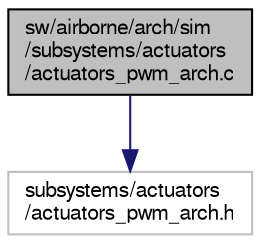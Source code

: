 digraph "sw/airborne/arch/sim/subsystems/actuators/actuators_pwm_arch.c"
{
  edge [fontname="FreeSans",fontsize="10",labelfontname="FreeSans",labelfontsize="10"];
  node [fontname="FreeSans",fontsize="10",shape=record];
  Node1 [label="sw/airborne/arch/sim\l/subsystems/actuators\l/actuators_pwm_arch.c",height=0.2,width=0.4,color="black", fillcolor="grey75", style="filled", fontcolor="black"];
  Node1 -> Node2 [color="midnightblue",fontsize="10",style="solid",fontname="FreeSans"];
  Node2 [label="subsystems/actuators\l/actuators_pwm_arch.h",height=0.2,width=0.4,color="grey75", fillcolor="white", style="filled"];
}
